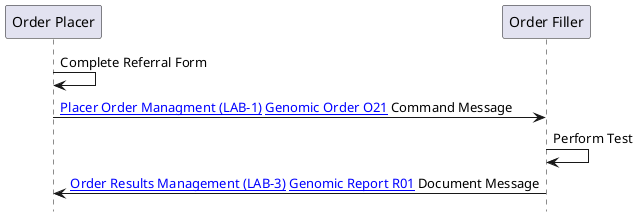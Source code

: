 @startuml

hide footbox

participant "Order Placer" as EPR
participant "Order Filler" as LIMS


EPR -> EPR: Complete Referral Form
EPR -> LIMS: [[LAB-1.html Placer Order Managment (LAB-1)]] [[DDD-TestOrder.html Genomic Order O21]] Command Message
LIMS -> LIMS: Perform Test
LIMS -> EPR: [[LAB-3.html Order Results Management (LAB-3)]] [[DDD-TestReport.html Genomic Report R01]] Document Message


@enduml
